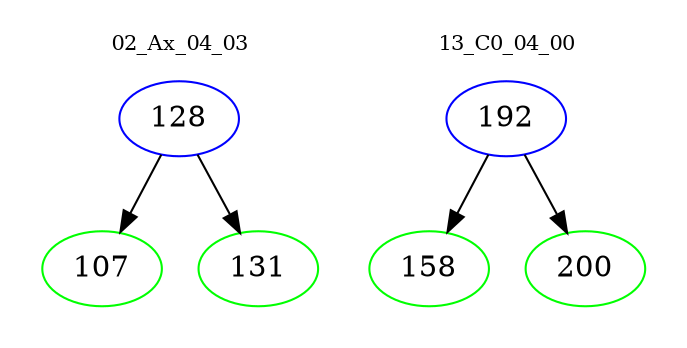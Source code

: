 digraph{
subgraph cluster_0 {
color = white
label = "02_Ax_04_03";
fontsize=10;
T0_128 [label="128", color="blue"]
T0_128 -> T0_107 [color="black"]
T0_107 [label="107", color="green"]
T0_128 -> T0_131 [color="black"]
T0_131 [label="131", color="green"]
}
subgraph cluster_1 {
color = white
label = "13_C0_04_00";
fontsize=10;
T1_192 [label="192", color="blue"]
T1_192 -> T1_158 [color="black"]
T1_158 [label="158", color="green"]
T1_192 -> T1_200 [color="black"]
T1_200 [label="200", color="green"]
}
}

